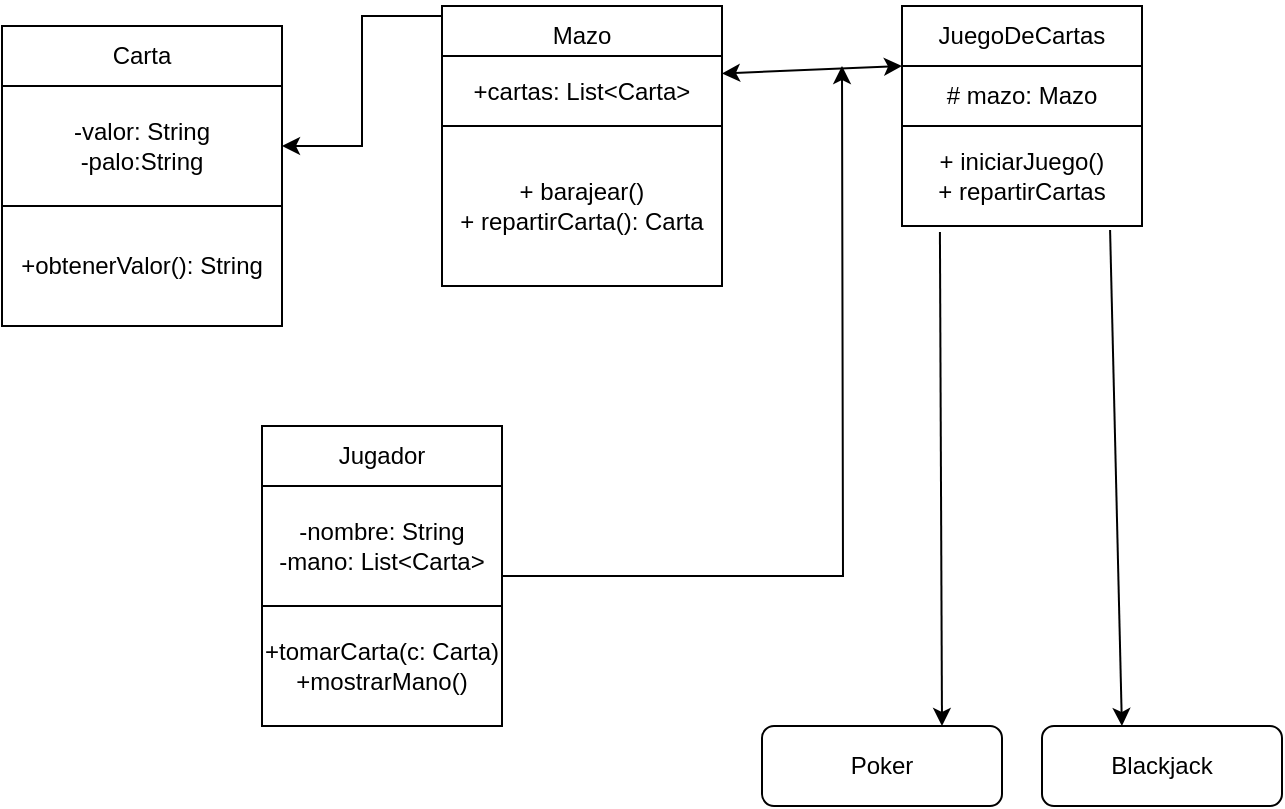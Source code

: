 <mxfile version="26.0.16">
  <diagram name="Página-1" id="6ER01lxQkljx0LPTrcQ2">
    <mxGraphModel dx="2514" dy="918" grid="1" gridSize="10" guides="1" tooltips="1" connect="1" arrows="1" fold="1" page="1" pageScale="1" pageWidth="827" pageHeight="1169" math="0" shadow="0">
      <root>
        <mxCell id="0" />
        <mxCell id="1" parent="0" />
        <mxCell id="JyXYkRLFF89jDHH-X9w--4" value="" style="group" vertex="1" connectable="0" parent="1">
          <mxGeometry x="-230" y="50" width="120" height="110" as="geometry" />
        </mxCell>
        <mxCell id="JyXYkRLFF89jDHH-X9w--1" value="JuegoDeCartas" style="rounded=0;whiteSpace=wrap;html=1;" vertex="1" parent="JyXYkRLFF89jDHH-X9w--4">
          <mxGeometry width="120" height="30" as="geometry" />
        </mxCell>
        <mxCell id="JyXYkRLFF89jDHH-X9w--2" value="# mazo: Mazo" style="rounded=0;whiteSpace=wrap;html=1;" vertex="1" parent="JyXYkRLFF89jDHH-X9w--4">
          <mxGeometry y="30" width="120" height="30" as="geometry" />
        </mxCell>
        <mxCell id="JyXYkRLFF89jDHH-X9w--3" value="+ iniciarJuego()&lt;div&gt;+ repartirCartas&lt;/div&gt;" style="rounded=0;whiteSpace=wrap;html=1;" vertex="1" parent="JyXYkRLFF89jDHH-X9w--4">
          <mxGeometry y="60" width="120" height="50" as="geometry" />
        </mxCell>
        <mxCell id="JyXYkRLFF89jDHH-X9w--9" value="" style="group" vertex="1" connectable="0" parent="1">
          <mxGeometry x="-460" y="50" width="140" height="140" as="geometry" />
        </mxCell>
        <mxCell id="JyXYkRLFF89jDHH-X9w--5" value="Mazo" style="rounded=0;whiteSpace=wrap;html=1;" vertex="1" parent="JyXYkRLFF89jDHH-X9w--9">
          <mxGeometry width="140" height="30" as="geometry" />
        </mxCell>
        <mxCell id="JyXYkRLFF89jDHH-X9w--6" value="+cartas: List&amp;lt;Carta&amp;gt;" style="rounded=0;whiteSpace=wrap;html=1;" vertex="1" parent="JyXYkRLFF89jDHH-X9w--9">
          <mxGeometry y="25" width="140" height="35" as="geometry" />
        </mxCell>
        <mxCell id="JyXYkRLFF89jDHH-X9w--7" value="+ barajear()&lt;div&gt;+ repartirCarta(): Carta&lt;/div&gt;" style="rounded=0;whiteSpace=wrap;html=1;" vertex="1" parent="JyXYkRLFF89jDHH-X9w--9">
          <mxGeometry y="60" width="140" height="80" as="geometry" />
        </mxCell>
        <mxCell id="JyXYkRLFF89jDHH-X9w--10" value="" style="endArrow=classic;startArrow=classic;html=1;rounded=0;exitX=1;exitY=0.25;exitDx=0;exitDy=0;entryX=0;entryY=0;entryDx=0;entryDy=0;" edge="1" parent="1" source="JyXYkRLFF89jDHH-X9w--6" target="JyXYkRLFF89jDHH-X9w--2">
          <mxGeometry width="50" height="50" relative="1" as="geometry">
            <mxPoint x="-290" y="130" as="sourcePoint" />
            <mxPoint x="-240" y="80" as="targetPoint" />
          </mxGeometry>
        </mxCell>
        <mxCell id="JyXYkRLFF89jDHH-X9w--12" value="Poker" style="rounded=1;whiteSpace=wrap;html=1;" vertex="1" parent="1">
          <mxGeometry x="-300" y="410" width="120" height="40" as="geometry" />
        </mxCell>
        <mxCell id="JyXYkRLFF89jDHH-X9w--13" value="Blackjack" style="rounded=1;whiteSpace=wrap;html=1;" vertex="1" parent="1">
          <mxGeometry x="-160" y="410" width="120" height="40" as="geometry" />
        </mxCell>
        <mxCell id="JyXYkRLFF89jDHH-X9w--14" value="" style="endArrow=classic;html=1;rounded=0;entryX=0.75;entryY=0;entryDx=0;entryDy=0;exitX=0.158;exitY=1.06;exitDx=0;exitDy=0;exitPerimeter=0;" edge="1" parent="1" source="JyXYkRLFF89jDHH-X9w--3" target="JyXYkRLFF89jDHH-X9w--12">
          <mxGeometry width="50" height="50" relative="1" as="geometry">
            <mxPoint x="-275" y="240" as="sourcePoint" />
            <mxPoint x="-225" y="190" as="targetPoint" />
          </mxGeometry>
        </mxCell>
        <mxCell id="JyXYkRLFF89jDHH-X9w--15" value="" style="endArrow=classic;html=1;rounded=0;entryX=0.333;entryY=0;entryDx=0;entryDy=0;exitX=0.867;exitY=1.04;exitDx=0;exitDy=0;exitPerimeter=0;entryPerimeter=0;" edge="1" parent="1" source="JyXYkRLFF89jDHH-X9w--3" target="JyXYkRLFF89jDHH-X9w--13">
          <mxGeometry width="50" height="50" relative="1" as="geometry">
            <mxPoint x="-110" y="153" as="sourcePoint" />
            <mxPoint x="-119" y="240" as="targetPoint" />
          </mxGeometry>
        </mxCell>
        <mxCell id="JyXYkRLFF89jDHH-X9w--16" value="Jugador" style="rounded=0;whiteSpace=wrap;html=1;" vertex="1" parent="1">
          <mxGeometry x="-550" y="260" width="120" height="30" as="geometry" />
        </mxCell>
        <mxCell id="JyXYkRLFF89jDHH-X9w--20" style="edgeStyle=orthogonalEdgeStyle;rounded=0;orthogonalLoop=1;jettySize=auto;html=1;exitX=1;exitY=0.75;exitDx=0;exitDy=0;" edge="1" parent="1" source="JyXYkRLFF89jDHH-X9w--18">
          <mxGeometry relative="1" as="geometry">
            <mxPoint x="-260" y="80" as="targetPoint" />
          </mxGeometry>
        </mxCell>
        <mxCell id="JyXYkRLFF89jDHH-X9w--18" value="-nombre: String&lt;div&gt;-mano: List&amp;lt;Carta&amp;gt;&lt;/div&gt;" style="rounded=0;whiteSpace=wrap;html=1;" vertex="1" parent="1">
          <mxGeometry x="-550" y="290" width="120" height="60" as="geometry" />
        </mxCell>
        <mxCell id="JyXYkRLFF89jDHH-X9w--19" value="+tomarCarta(c: Carta)&lt;div&gt;+mostrarMano()&lt;/div&gt;" style="rounded=0;whiteSpace=wrap;html=1;" vertex="1" parent="1">
          <mxGeometry x="-550" y="350" width="120" height="60" as="geometry" />
        </mxCell>
        <mxCell id="JyXYkRLFF89jDHH-X9w--21" value="Carta" style="rounded=0;whiteSpace=wrap;html=1;" vertex="1" parent="1">
          <mxGeometry x="-680" y="60" width="140" height="30" as="geometry" />
        </mxCell>
        <mxCell id="JyXYkRLFF89jDHH-X9w--22" value="-valor: String&lt;div&gt;-palo:String&lt;/div&gt;" style="rounded=0;whiteSpace=wrap;html=1;" vertex="1" parent="1">
          <mxGeometry x="-680" y="90" width="140" height="60" as="geometry" />
        </mxCell>
        <mxCell id="JyXYkRLFF89jDHH-X9w--23" value="+obtenerValor(): String" style="rounded=0;whiteSpace=wrap;html=1;" vertex="1" parent="1">
          <mxGeometry x="-680" y="150" width="140" height="60" as="geometry" />
        </mxCell>
        <mxCell id="JyXYkRLFF89jDHH-X9w--24" style="edgeStyle=orthogonalEdgeStyle;rounded=0;orthogonalLoop=1;jettySize=auto;html=1;exitX=0;exitY=0;exitDx=0;exitDy=0;entryX=1;entryY=0.5;entryDx=0;entryDy=0;" edge="1" parent="1" source="JyXYkRLFF89jDHH-X9w--6" target="JyXYkRLFF89jDHH-X9w--22">
          <mxGeometry relative="1" as="geometry" />
        </mxCell>
      </root>
    </mxGraphModel>
  </diagram>
</mxfile>
